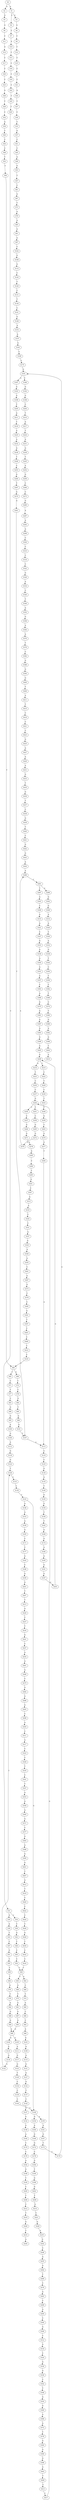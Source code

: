 strict digraph  {
	S0 -> S1 [ label = A ];
	S0 -> S2 [ label = G ];
	S1 -> S3 [ label = G ];
	S1 -> S4 [ label = C ];
	S2 -> S5 [ label = G ];
	S3 -> S6 [ label = A ];
	S4 -> S7 [ label = C ];
	S5 -> S8 [ label = A ];
	S6 -> S9 [ label = C ];
	S7 -> S10 [ label = A ];
	S8 -> S11 [ label = C ];
	S9 -> S12 [ label = T ];
	S10 -> S13 [ label = C ];
	S11 -> S14 [ label = G ];
	S12 -> S15 [ label = C ];
	S13 -> S16 [ label = C ];
	S14 -> S17 [ label = C ];
	S15 -> S18 [ label = C ];
	S16 -> S19 [ label = C ];
	S17 -> S20 [ label = C ];
	S18 -> S21 [ label = C ];
	S19 -> S22 [ label = C ];
	S20 -> S23 [ label = C ];
	S21 -> S24 [ label = A ];
	S22 -> S25 [ label = T ];
	S23 -> S26 [ label = A ];
	S24 -> S27 [ label = T ];
	S25 -> S28 [ label = T ];
	S26 -> S29 [ label = T ];
	S27 -> S30 [ label = C ];
	S28 -> S31 [ label = C ];
	S29 -> S32 [ label = C ];
	S30 -> S33 [ label = T ];
	S31 -> S34 [ label = C ];
	S31 -> S35 [ label = G ];
	S32 -> S36 [ label = G ];
	S33 -> S37 [ label = G ];
	S34 -> S38 [ label = T ];
	S35 -> S39 [ label = A ];
	S36 -> S40 [ label = T ];
	S37 -> S41 [ label = C ];
	S38 -> S42 [ label = G ];
	S39 -> S43 [ label = T ];
	S40 -> S44 [ label = C ];
	S41 -> S45 [ label = C ];
	S42 -> S46 [ label = T ];
	S43 -> S47 [ label = C ];
	S44 -> S48 [ label = C ];
	S45 -> S49 [ label = A ];
	S46 -> S50 [ label = C ];
	S47 -> S51 [ label = G ];
	S48 -> S52 [ label = T ];
	S49 -> S53 [ label = G ];
	S50 -> S54 [ label = C ];
	S51 -> S55 [ label = T ];
	S52 -> S56 [ label = C ];
	S53 -> S57 [ label = T ];
	S54 -> S58 [ label = T ];
	S55 -> S59 [ label = T ];
	S56 -> S60 [ label = T ];
	S57 -> S61 [ label = C ];
	S58 -> S62 [ label = A ];
	S58 -> S63 [ label = T ];
	S59 -> S64 [ label = T ];
	S60 -> S65 [ label = T ];
	S60 -> S66 [ label = G ];
	S61 -> S67 [ label = G ];
	S62 -> S68 [ label = C ];
	S63 -> S69 [ label = G ];
	S64 -> S70 [ label = G ];
	S65 -> S71 [ label = C ];
	S66 -> S72 [ label = T ];
	S67 -> S73 [ label = T ];
	S68 -> S74 [ label = T ];
	S69 -> S75 [ label = T ];
	S70 -> S76 [ label = T ];
	S71 -> S77 [ label = T ];
	S72 -> S78 [ label = C ];
	S73 -> S79 [ label = A ];
	S74 -> S80 [ label = A ];
	S75 -> S81 [ label = A ];
	S76 -> S82 [ label = A ];
	S77 -> S83 [ label = C ];
	S78 -> S84 [ label = G ];
	S79 -> S85 [ label = A ];
	S80 -> S86 [ label = C ];
	S81 -> S87 [ label = G ];
	S82 -> S88 [ label = G ];
	S83 -> S89 [ label = G ];
	S84 -> S90 [ label = T ];
	S85 -> S91 [ label = G ];
	S86 -> S92 [ label = C ];
	S87 -> S93 [ label = G ];
	S88 -> S94 [ label = G ];
	S89 -> S95 [ label = G ];
	S90 -> S96 [ label = G ];
	S91 -> S97 [ label = A ];
	S92 -> S98 [ label = A ];
	S93 -> S99 [ label = A ];
	S94 -> S99 [ label = A ];
	S95 -> S100 [ label = A ];
	S96 -> S101 [ label = G ];
	S97 -> S102 [ label = C ];
	S98 -> S103 [ label = G ];
	S99 -> S104 [ label = G ];
	S99 -> S105 [ label = A ];
	S100 -> S106 [ label = G ];
	S101 -> S107 [ label = T ];
	S102 -> S108 [ label = G ];
	S103 -> S109 [ label = G ];
	S104 -> S110 [ label = A ];
	S105 -> S111 [ label = A ];
	S106 -> S112 [ label = A ];
	S107 -> S113 [ label = A ];
	S108 -> S114 [ label = G ];
	S109 -> S115 [ label = A ];
	S110 -> S116 [ label = G ];
	S111 -> S117 [ label = G ];
	S112 -> S118 [ label = G ];
	S113 -> S119 [ label = C ];
	S114 -> S120 [ label = C ];
	S115 -> S121 [ label = G ];
	S116 -> S122 [ label = G ];
	S117 -> S123 [ label = G ];
	S118 -> S124 [ label = G ];
	S119 -> S125 [ label = C ];
	S120 -> S126 [ label = T ];
	S121 -> S127 [ label = A ];
	S122 -> S128 [ label = T ];
	S123 -> S129 [ label = T ];
	S124 -> S128 [ label = T ];
	S125 -> S130 [ label = G ];
	S126 -> S131 [ label = C ];
	S127 -> S132 [ label = G ];
	S128 -> S133 [ label = C ];
	S129 -> S134 [ label = C ];
	S130 -> S135 [ label = G ];
	S131 -> S136 [ label = T ];
	S132 -> S137 [ label = T ];
	S133 -> S138 [ label = C ];
	S134 -> S139 [ label = C ];
	S135 -> S140 [ label = T ];
	S136 -> S141 [ label = C ];
	S137 -> S142 [ label = C ];
	S138 -> S143 [ label = C ];
	S139 -> S144 [ label = C ];
	S140 -> S145 [ label = G ];
	S141 -> S146 [ label = G ];
	S142 -> S147 [ label = A ];
	S143 -> S148 [ label = A ];
	S143 -> S149 [ label = G ];
	S144 -> S149 [ label = G ];
	S145 -> S150 [ label = G ];
	S146 -> S151 [ label = A ];
	S147 -> S152 [ label = G ];
	S148 -> S153 [ label = G ];
	S149 -> S154 [ label = G ];
	S149 -> S155 [ label = A ];
	S150 -> S156 [ label = T ];
	S151 -> S157 [ label = A ];
	S152 -> S158 [ label = G ];
	S153 -> S159 [ label = A ];
	S154 -> S160 [ label = A ];
	S155 -> S161 [ label = A ];
	S156 -> S162 [ label = T ];
	S157 -> S163 [ label = G ];
	S158 -> S164 [ label = A ];
	S159 -> S165 [ label = G ];
	S160 -> S166 [ label = G ];
	S161 -> S167 [ label = G ];
	S162 -> S168 [ label = A ];
	S163 -> S169 [ label = T ];
	S164 -> S170 [ label = C ];
	S165 -> S171 [ label = C ];
	S166 -> S172 [ label = G ];
	S167 -> S173 [ label = T ];
	S168 -> S174 [ label = G ];
	S169 -> S175 [ label = C ];
	S170 -> S176 [ label = C ];
	S171 -> S177 [ label = C ];
	S172 -> S178 [ label = C ];
	S173 -> S179 [ label = C ];
	S174 -> S180 [ label = A ];
	S175 -> S181 [ label = G ];
	S176 -> S182 [ label = A ];
	S177 -> S183 [ label = A ];
	S178 -> S184 [ label = G ];
	S179 -> S181 [ label = G ];
	S180 -> S185 [ label = A ];
	S181 -> S186 [ label = C ];
	S181 -> S187 [ label = A ];
	S182 -> S188 [ label = G ];
	S183 -> S189 [ label = C ];
	S184 -> S190 [ label = T ];
	S185 -> S191 [ label = G ];
	S186 -> S192 [ label = G ];
	S187 -> S193 [ label = G ];
	S188 -> S194 [ label = T ];
	S189 -> S195 [ label = G ];
	S190 -> S196 [ label = G ];
	S191 -> S197 [ label = G ];
	S192 -> S198 [ label = G ];
	S193 -> S199 [ label = G ];
	S194 -> S200 [ label = C ];
	S195 -> S201 [ label = G ];
	S196 -> S202 [ label = G ];
	S197 -> S203 [ label = G ];
	S198 -> S204 [ label = C ];
	S199 -> S205 [ label = T ];
	S200 -> S206 [ label = T ];
	S201 -> S207 [ label = T ];
	S202 -> S208 [ label = T ];
	S203 -> S209 [ label = G ];
	S204 -> S210 [ label = T ];
	S205 -> S211 [ label = A ];
	S206 -> S212 [ label = C ];
	S207 -> S213 [ label = T ];
	S208 -> S214 [ label = A ];
	S209 -> S215 [ label = T ];
	S209 -> S216 [ label = G ];
	S210 -> S217 [ label = A ];
	S211 -> S218 [ label = T ];
	S212 -> S219 [ label = T ];
	S213 -> S220 [ label = A ];
	S214 -> S221 [ label = T ];
	S215 -> S222 [ label = C ];
	S216 -> S223 [ label = T ];
	S217 -> S224 [ label = T ];
	S218 -> S225 [ label = A ];
	S219 -> S226 [ label = G ];
	S220 -> S227 [ label = C ];
	S221 -> S228 [ label = G ];
	S222 -> S229 [ label = T ];
	S223 -> S230 [ label = C ];
	S224 -> S231 [ label = A ];
	S225 -> S232 [ label = A ];
	S226 -> S233 [ label = T ];
	S227 -> S234 [ label = T ];
	S228 -> S235 [ label = A ];
	S229 -> S236 [ label = C ];
	S230 -> S237 [ label = C ];
	S231 -> S238 [ label = G ];
	S232 -> S239 [ label = G ];
	S233 -> S240 [ label = A ];
	S234 -> S241 [ label = G ];
	S235 -> S242 [ label = G ];
	S236 -> S243 [ label = T ];
	S237 -> S244 [ label = G ];
	S238 -> S245 [ label = T ];
	S239 -> S246 [ label = T ];
	S241 -> S247 [ label = C ];
	S242 -> S248 [ label = C ];
	S243 -> S249 [ label = C ];
	S244 -> S250 [ label = C ];
	S244 -> S251 [ label = T ];
	S245 -> S252 [ label = A ];
	S246 -> S253 [ label = C ];
	S247 -> S254 [ label = A ];
	S248 -> S255 [ label = G ];
	S249 -> S256 [ label = G ];
	S250 -> S257 [ label = C ];
	S251 -> S258 [ label = C ];
	S252 -> S259 [ label = G ];
	S253 -> S260 [ label = G ];
	S254 -> S261 [ label = G ];
	S255 -> S262 [ label = G ];
	S256 -> S263 [ label = T ];
	S257 -> S264 [ label = G ];
	S258 -> S265 [ label = G ];
	S259 -> S266 [ label = C ];
	S260 -> S267 [ label = T ];
	S261 -> S268 [ label = A ];
	S262 -> S269 [ label = T ];
	S263 -> S270 [ label = G ];
	S264 -> S271 [ label = G ];
	S265 -> S272 [ label = G ];
	S266 -> S273 [ label = C ];
	S267 -> S274 [ label = G ];
	S268 -> S275 [ label = C ];
	S269 -> S276 [ label = C ];
	S270 -> S277 [ label = G ];
	S271 -> S278 [ label = A ];
	S272 -> S279 [ label = A ];
	S273 -> S280 [ label = G ];
	S274 -> S281 [ label = G ];
	S275 -> S282 [ label = G ];
	S276 -> S283 [ label = G ];
	S277 -> S284 [ label = T ];
	S278 -> S285 [ label = A ];
	S279 -> S286 [ label = A ];
	S280 -> S287 [ label = A ];
	S281 -> S107 [ label = T ];
	S282 -> S288 [ label = G ];
	S283 -> S289 [ label = C ];
	S284 -> S113 [ label = A ];
	S285 -> S290 [ label = C ];
	S286 -> S291 [ label = C ];
	S287 -> S292 [ label = A ];
	S288 -> S293 [ label = A ];
	S289 -> S294 [ label = A ];
	S290 -> S295 [ label = T ];
	S291 -> S296 [ label = A ];
	S291 -> S297 [ label = T ];
	S292 -> S298 [ label = A ];
	S293 -> S299 [ label = C ];
	S294 -> S300 [ label = C ];
	S295 -> S301 [ label = G ];
	S296 -> S302 [ label = G ];
	S297 -> S303 [ label = A ];
	S298 -> S304 [ label = C ];
	S299 -> S305 [ label = A ];
	S300 -> S306 [ label = G ];
	S301 -> S307 [ label = C ];
	S302 -> S308 [ label = G ];
	S303 -> S309 [ label = C ];
	S304 -> S310 [ label = C ];
	S305 -> S311 [ label = C ];
	S306 -> S312 [ label = C ];
	S307 -> S313 [ label = A ];
	S308 -> S314 [ label = A ];
	S309 -> S315 [ label = A ];
	S310 -> S316 [ label = C ];
	S311 -> S317 [ label = A ];
	S312 -> S318 [ label = G ];
	S313 -> S319 [ label = A ];
	S314 -> S320 [ label = A ];
	S315 -> S321 [ label = A ];
	S316 -> S322 [ label = C ];
	S317 -> S323 [ label = C ];
	S318 -> S324 [ label = C ];
	S319 -> S325 [ label = C ];
	S320 -> S326 [ label = T ];
	S321 -> S327 [ label = C ];
	S322 -> S328 [ label = G ];
	S323 -> S329 [ label = C ];
	S324 -> S330 [ label = G ];
	S325 -> S331 [ label = C ];
	S326 -> S332 [ label = A ];
	S327 -> S333 [ label = G ];
	S328 -> S334 [ label = A ];
	S329 -> S335 [ label = T ];
	S330 -> S336 [ label = G ];
	S331 -> S337 [ label = A ];
	S332 -> S338 [ label = G ];
	S333 -> S339 [ label = A ];
	S334 -> S340 [ label = C ];
	S335 -> S341 [ label = C ];
	S336 -> S342 [ label = C ];
	S337 -> S343 [ label = G ];
	S338 -> S344 [ label = T ];
	S339 -> S345 [ label = A ];
	S340 -> S346 [ label = T ];
	S341 -> S347 [ label = T ];
	S342 -> S348 [ label = T ];
	S343 -> S349 [ label = A ];
	S344 -> S350 [ label = C ];
	S345 -> S351 [ label = A ];
	S346 -> S352 [ label = A ];
	S347 -> S353 [ label = A ];
	S348 -> S354 [ label = G ];
	S349 -> S355 [ label = A ];
	S350 -> S356 [ label = T ];
	S351 -> S357 [ label = A ];
	S352 -> S358 [ label = G ];
	S353 -> S359 [ label = G ];
	S354 -> S360 [ label = G ];
	S355 -> S361 [ label = C ];
	S356 -> S362 [ label = C ];
	S357 -> S363 [ label = C ];
	S358 -> S364 [ label = A ];
	S359 -> S365 [ label = A ];
	S360 -> S366 [ label = A ];
	S361 -> S367 [ label = A ];
	S362 -> S368 [ label = T ];
	S363 -> S369 [ label = A ];
	S364 -> S370 [ label = A ];
	S365 -> S371 [ label = A ];
	S366 -> S372 [ label = A ];
	S367 -> S373 [ label = G ];
	S368 -> S374 [ label = C ];
	S369 -> S375 [ label = G ];
	S370 -> S376 [ label = T ];
	S371 -> S377 [ label = C ];
	S372 -> S378 [ label = T ];
	S373 -> S379 [ label = C ];
	S374 -> S380 [ label = T ];
	S375 -> S381 [ label = A ];
	S376 -> S382 [ label = C ];
	S377 -> S383 [ label = G ];
	S378 -> S384 [ label = G ];
	S379 -> S385 [ label = C ];
	S380 -> S386 [ label = G ];
	S381 -> S387 [ label = A ];
	S382 -> S388 [ label = G ];
	S383 -> S389 [ label = A ];
	S384 -> S390 [ label = G ];
	S385 -> S391 [ label = G ];
	S386 -> S392 [ label = A ];
	S387 -> S393 [ label = G ];
	S388 -> S394 [ label = G ];
	S389 -> S395 [ label = G ];
	S390 -> S396 [ label = G ];
	S391 -> S397 [ label = T ];
	S392 -> S398 [ label = G ];
	S393 -> S399 [ label = G ];
	S394 -> S400 [ label = G ];
	S395 -> S401 [ label = G ];
	S396 -> S402 [ label = G ];
	S397 -> S403 [ label = C ];
	S398 -> S404 [ label = T ];
	S399 -> S405 [ label = G ];
	S400 -> S406 [ label = T ];
	S401 -> S407 [ label = T ];
	S402 -> S408 [ label = T ];
	S403 -> S409 [ label = C ];
	S404 -> S410 [ label = A ];
	S405 -> S209 [ label = G ];
	S406 -> S411 [ label = A ];
	S407 -> S412 [ label = G ];
	S408 -> S413 [ label = C ];
	S409 -> S414 [ label = T ];
	S411 -> S415 [ label = T ];
	S412 -> S416 [ label = T ];
	S413 -> S417 [ label = C ];
	S414 -> S418 [ label = C ];
	S415 -> S419 [ label = C ];
	S416 -> S420 [ label = C ];
	S417 -> S244 [ label = G ];
	S418 -> S60 [ label = T ];
	S419 -> S421 [ label = C ];
	S420 -> S422 [ label = C ];
	S421 -> S423 [ label = C ];
	S422 -> S424 [ label = C ];
	S423 -> S425 [ label = G ];
	S424 -> S426 [ label = T ];
	S425 -> S427 [ label = A ];
	S426 -> S428 [ label = G ];
	S427 -> S429 [ label = A ];
	S428 -> S430 [ label = T ];
	S429 -> S431 [ label = A ];
	S430 -> S432 [ label = C ];
	S431 -> S433 [ label = G ];
	S432 -> S434 [ label = C ];
	S433 -> S435 [ label = T ];
	S434 -> S58 [ label = T ];
	S435 -> S436 [ label = G ];
	S436 -> S437 [ label = T ];
	S437 -> S438 [ label = C ];
	S438 -> S439 [ label = G ];
	S439 -> S440 [ label = T ];
	S440 -> S441 [ label = C ];
	S441 -> S442 [ label = G ];
	S442 -> S443 [ label = G ];
	S443 -> S444 [ label = A ];
	S444 -> S286 [ label = A ];
}
